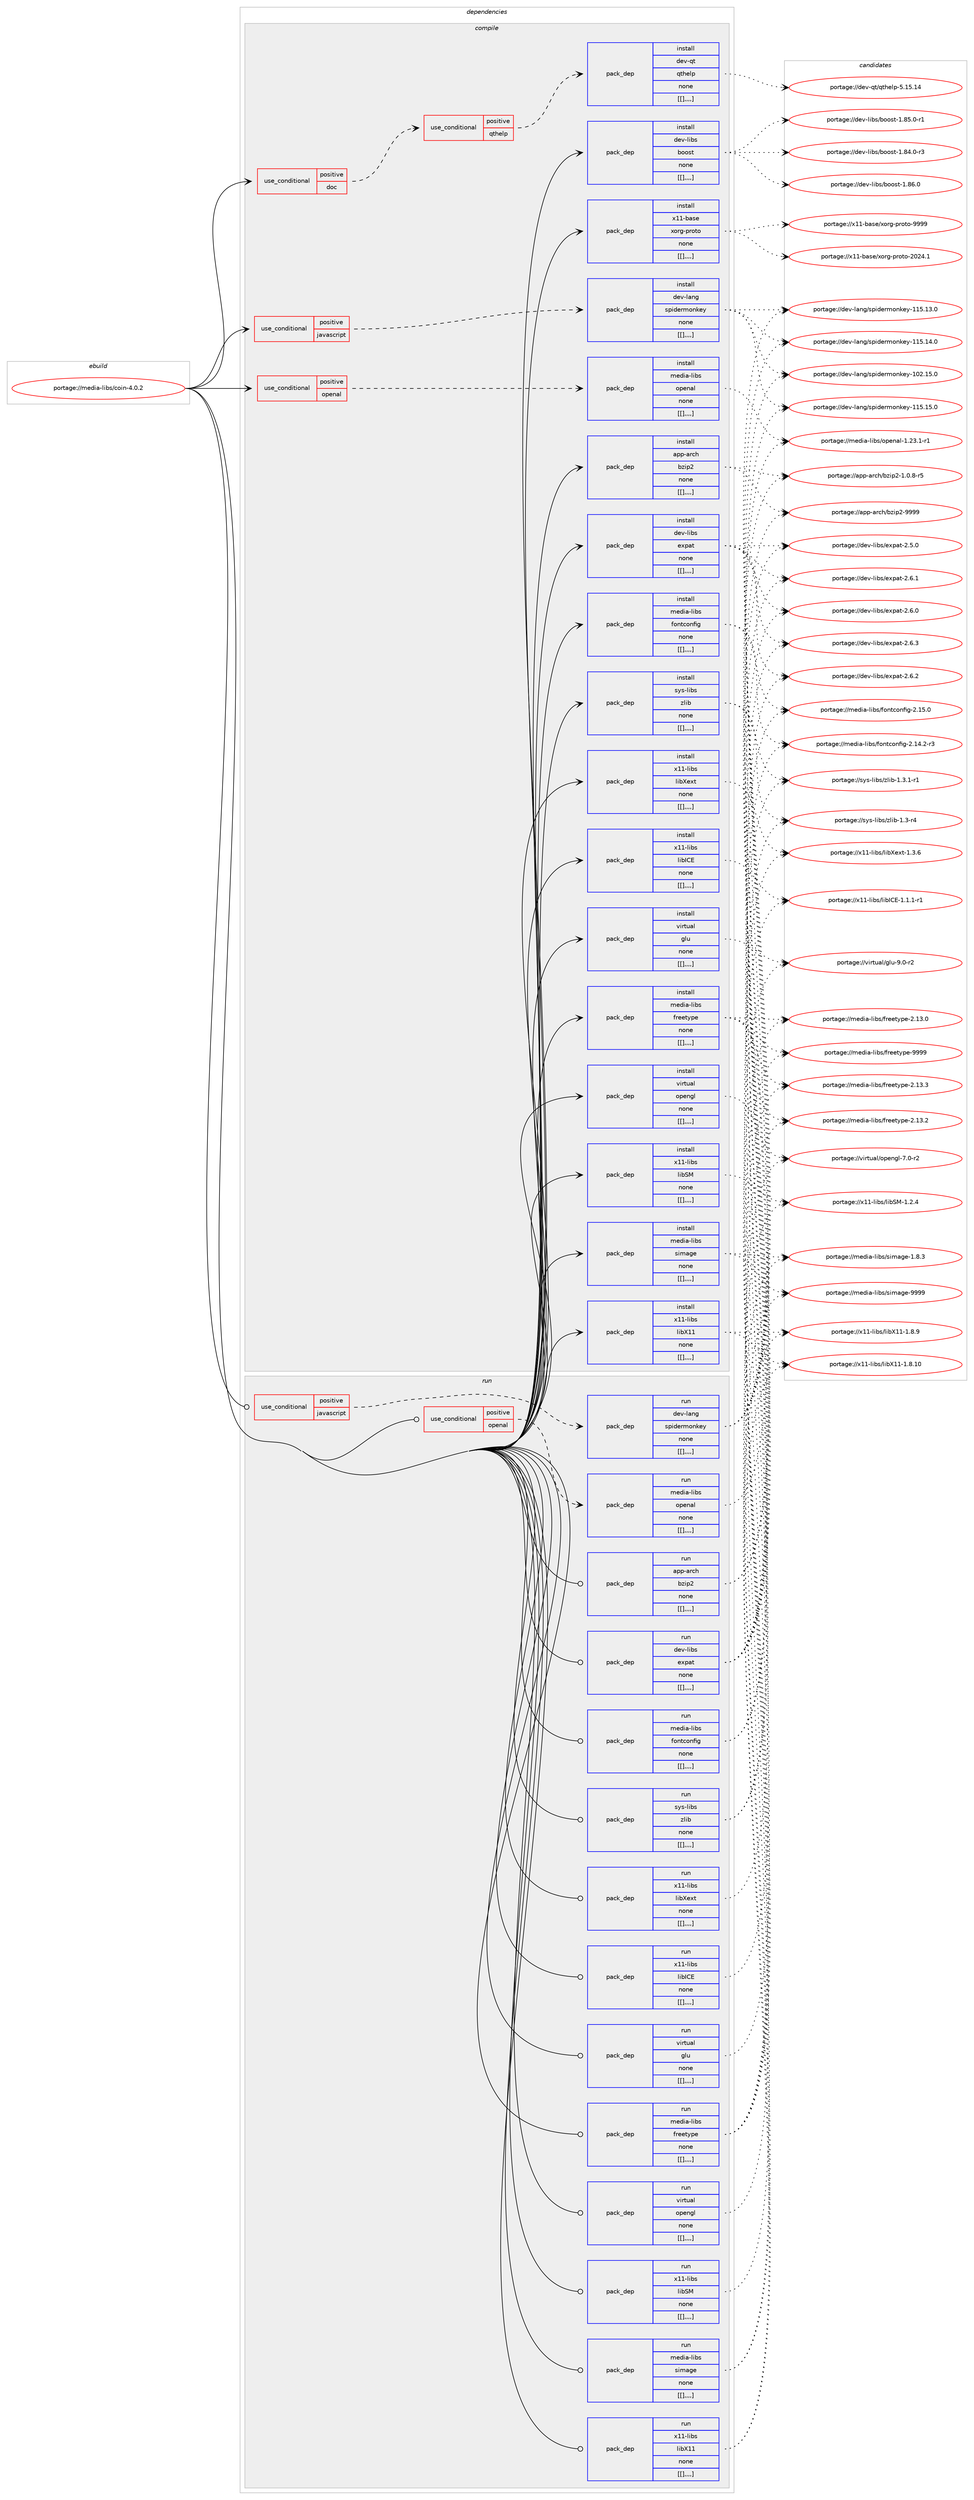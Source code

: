 digraph prolog {

# *************
# Graph options
# *************

newrank=true;
concentrate=true;
compound=true;
graph [rankdir=LR,fontname=Helvetica,fontsize=10,ranksep=1.5];#, ranksep=2.5, nodesep=0.2];
edge  [arrowhead=vee];
node  [fontname=Helvetica,fontsize=10];

# **********
# The ebuild
# **********

subgraph cluster_leftcol {
color=gray;
label=<<i>ebuild</i>>;
id [label="portage://media-libs/coin-4.0.2", color=red, width=4, href="../media-libs/coin-4.0.2.svg"];
}

# ****************
# The dependencies
# ****************

subgraph cluster_midcol {
color=gray;
label=<<i>dependencies</i>>;
subgraph cluster_compile {
fillcolor="#eeeeee";
style=filled;
label=<<i>compile</i>>;
subgraph cond77731 {
dependency311688 [label=<<TABLE BORDER="0" CELLBORDER="1" CELLSPACING="0" CELLPADDING="4"><TR><TD ROWSPAN="3" CELLPADDING="10">use_conditional</TD></TR><TR><TD>positive</TD></TR><TR><TD>doc</TD></TR></TABLE>>, shape=none, color=red];
subgraph cond77732 {
dependency311689 [label=<<TABLE BORDER="0" CELLBORDER="1" CELLSPACING="0" CELLPADDING="4"><TR><TD ROWSPAN="3" CELLPADDING="10">use_conditional</TD></TR><TR><TD>positive</TD></TR><TR><TD>qthelp</TD></TR></TABLE>>, shape=none, color=red];
subgraph pack231433 {
dependency311690 [label=<<TABLE BORDER="0" CELLBORDER="1" CELLSPACING="0" CELLPADDING="4" WIDTH="220"><TR><TD ROWSPAN="6" CELLPADDING="30">pack_dep</TD></TR><TR><TD WIDTH="110">install</TD></TR><TR><TD>dev-qt</TD></TR><TR><TD>qthelp</TD></TR><TR><TD>none</TD></TR><TR><TD>[[],,,,]</TD></TR></TABLE>>, shape=none, color=blue];
}
dependency311689:e -> dependency311690:w [weight=20,style="dashed",arrowhead="vee"];
}
dependency311688:e -> dependency311689:w [weight=20,style="dashed",arrowhead="vee"];
}
id:e -> dependency311688:w [weight=20,style="solid",arrowhead="vee"];
subgraph cond77733 {
dependency311691 [label=<<TABLE BORDER="0" CELLBORDER="1" CELLSPACING="0" CELLPADDING="4"><TR><TD ROWSPAN="3" CELLPADDING="10">use_conditional</TD></TR><TR><TD>positive</TD></TR><TR><TD>javascript</TD></TR></TABLE>>, shape=none, color=red];
subgraph pack231434 {
dependency311692 [label=<<TABLE BORDER="0" CELLBORDER="1" CELLSPACING="0" CELLPADDING="4" WIDTH="220"><TR><TD ROWSPAN="6" CELLPADDING="30">pack_dep</TD></TR><TR><TD WIDTH="110">install</TD></TR><TR><TD>dev-lang</TD></TR><TR><TD>spidermonkey</TD></TR><TR><TD>none</TD></TR><TR><TD>[[],,,,]</TD></TR></TABLE>>, shape=none, color=blue];
}
dependency311691:e -> dependency311692:w [weight=20,style="dashed",arrowhead="vee"];
}
id:e -> dependency311691:w [weight=20,style="solid",arrowhead="vee"];
subgraph cond77734 {
dependency311693 [label=<<TABLE BORDER="0" CELLBORDER="1" CELLSPACING="0" CELLPADDING="4"><TR><TD ROWSPAN="3" CELLPADDING="10">use_conditional</TD></TR><TR><TD>positive</TD></TR><TR><TD>openal</TD></TR></TABLE>>, shape=none, color=red];
subgraph pack231435 {
dependency311694 [label=<<TABLE BORDER="0" CELLBORDER="1" CELLSPACING="0" CELLPADDING="4" WIDTH="220"><TR><TD ROWSPAN="6" CELLPADDING="30">pack_dep</TD></TR><TR><TD WIDTH="110">install</TD></TR><TR><TD>media-libs</TD></TR><TR><TD>openal</TD></TR><TR><TD>none</TD></TR><TR><TD>[[],,,,]</TD></TR></TABLE>>, shape=none, color=blue];
}
dependency311693:e -> dependency311694:w [weight=20,style="dashed",arrowhead="vee"];
}
id:e -> dependency311693:w [weight=20,style="solid",arrowhead="vee"];
subgraph pack231436 {
dependency311695 [label=<<TABLE BORDER="0" CELLBORDER="1" CELLSPACING="0" CELLPADDING="4" WIDTH="220"><TR><TD ROWSPAN="6" CELLPADDING="30">pack_dep</TD></TR><TR><TD WIDTH="110">install</TD></TR><TR><TD>app-arch</TD></TR><TR><TD>bzip2</TD></TR><TR><TD>none</TD></TR><TR><TD>[[],,,,]</TD></TR></TABLE>>, shape=none, color=blue];
}
id:e -> dependency311695:w [weight=20,style="solid",arrowhead="vee"];
subgraph pack231437 {
dependency311696 [label=<<TABLE BORDER="0" CELLBORDER="1" CELLSPACING="0" CELLPADDING="4" WIDTH="220"><TR><TD ROWSPAN="6" CELLPADDING="30">pack_dep</TD></TR><TR><TD WIDTH="110">install</TD></TR><TR><TD>dev-libs</TD></TR><TR><TD>boost</TD></TR><TR><TD>none</TD></TR><TR><TD>[[],,,,]</TD></TR></TABLE>>, shape=none, color=blue];
}
id:e -> dependency311696:w [weight=20,style="solid",arrowhead="vee"];
subgraph pack231438 {
dependency311697 [label=<<TABLE BORDER="0" CELLBORDER="1" CELLSPACING="0" CELLPADDING="4" WIDTH="220"><TR><TD ROWSPAN="6" CELLPADDING="30">pack_dep</TD></TR><TR><TD WIDTH="110">install</TD></TR><TR><TD>dev-libs</TD></TR><TR><TD>expat</TD></TR><TR><TD>none</TD></TR><TR><TD>[[],,,,]</TD></TR></TABLE>>, shape=none, color=blue];
}
id:e -> dependency311697:w [weight=20,style="solid",arrowhead="vee"];
subgraph pack231439 {
dependency311698 [label=<<TABLE BORDER="0" CELLBORDER="1" CELLSPACING="0" CELLPADDING="4" WIDTH="220"><TR><TD ROWSPAN="6" CELLPADDING="30">pack_dep</TD></TR><TR><TD WIDTH="110">install</TD></TR><TR><TD>media-libs</TD></TR><TR><TD>fontconfig</TD></TR><TR><TD>none</TD></TR><TR><TD>[[],,,,]</TD></TR></TABLE>>, shape=none, color=blue];
}
id:e -> dependency311698:w [weight=20,style="solid",arrowhead="vee"];
subgraph pack231440 {
dependency311699 [label=<<TABLE BORDER="0" CELLBORDER="1" CELLSPACING="0" CELLPADDING="4" WIDTH="220"><TR><TD ROWSPAN="6" CELLPADDING="30">pack_dep</TD></TR><TR><TD WIDTH="110">install</TD></TR><TR><TD>media-libs</TD></TR><TR><TD>freetype</TD></TR><TR><TD>none</TD></TR><TR><TD>[[],,,,]</TD></TR></TABLE>>, shape=none, color=blue];
}
id:e -> dependency311699:w [weight=20,style="solid",arrowhead="vee"];
subgraph pack231441 {
dependency311700 [label=<<TABLE BORDER="0" CELLBORDER="1" CELLSPACING="0" CELLPADDING="4" WIDTH="220"><TR><TD ROWSPAN="6" CELLPADDING="30">pack_dep</TD></TR><TR><TD WIDTH="110">install</TD></TR><TR><TD>media-libs</TD></TR><TR><TD>simage</TD></TR><TR><TD>none</TD></TR><TR><TD>[[],,,,]</TD></TR></TABLE>>, shape=none, color=blue];
}
id:e -> dependency311700:w [weight=20,style="solid",arrowhead="vee"];
subgraph pack231442 {
dependency311701 [label=<<TABLE BORDER="0" CELLBORDER="1" CELLSPACING="0" CELLPADDING="4" WIDTH="220"><TR><TD ROWSPAN="6" CELLPADDING="30">pack_dep</TD></TR><TR><TD WIDTH="110">install</TD></TR><TR><TD>sys-libs</TD></TR><TR><TD>zlib</TD></TR><TR><TD>none</TD></TR><TR><TD>[[],,,,]</TD></TR></TABLE>>, shape=none, color=blue];
}
id:e -> dependency311701:w [weight=20,style="solid",arrowhead="vee"];
subgraph pack231443 {
dependency311702 [label=<<TABLE BORDER="0" CELLBORDER="1" CELLSPACING="0" CELLPADDING="4" WIDTH="220"><TR><TD ROWSPAN="6" CELLPADDING="30">pack_dep</TD></TR><TR><TD WIDTH="110">install</TD></TR><TR><TD>virtual</TD></TR><TR><TD>glu</TD></TR><TR><TD>none</TD></TR><TR><TD>[[],,,,]</TD></TR></TABLE>>, shape=none, color=blue];
}
id:e -> dependency311702:w [weight=20,style="solid",arrowhead="vee"];
subgraph pack231444 {
dependency311703 [label=<<TABLE BORDER="0" CELLBORDER="1" CELLSPACING="0" CELLPADDING="4" WIDTH="220"><TR><TD ROWSPAN="6" CELLPADDING="30">pack_dep</TD></TR><TR><TD WIDTH="110">install</TD></TR><TR><TD>virtual</TD></TR><TR><TD>opengl</TD></TR><TR><TD>none</TD></TR><TR><TD>[[],,,,]</TD></TR></TABLE>>, shape=none, color=blue];
}
id:e -> dependency311703:w [weight=20,style="solid",arrowhead="vee"];
subgraph pack231445 {
dependency311704 [label=<<TABLE BORDER="0" CELLBORDER="1" CELLSPACING="0" CELLPADDING="4" WIDTH="220"><TR><TD ROWSPAN="6" CELLPADDING="30">pack_dep</TD></TR><TR><TD WIDTH="110">install</TD></TR><TR><TD>x11-base</TD></TR><TR><TD>xorg-proto</TD></TR><TR><TD>none</TD></TR><TR><TD>[[],,,,]</TD></TR></TABLE>>, shape=none, color=blue];
}
id:e -> dependency311704:w [weight=20,style="solid",arrowhead="vee"];
subgraph pack231446 {
dependency311705 [label=<<TABLE BORDER="0" CELLBORDER="1" CELLSPACING="0" CELLPADDING="4" WIDTH="220"><TR><TD ROWSPAN="6" CELLPADDING="30">pack_dep</TD></TR><TR><TD WIDTH="110">install</TD></TR><TR><TD>x11-libs</TD></TR><TR><TD>libICE</TD></TR><TR><TD>none</TD></TR><TR><TD>[[],,,,]</TD></TR></TABLE>>, shape=none, color=blue];
}
id:e -> dependency311705:w [weight=20,style="solid",arrowhead="vee"];
subgraph pack231447 {
dependency311706 [label=<<TABLE BORDER="0" CELLBORDER="1" CELLSPACING="0" CELLPADDING="4" WIDTH="220"><TR><TD ROWSPAN="6" CELLPADDING="30">pack_dep</TD></TR><TR><TD WIDTH="110">install</TD></TR><TR><TD>x11-libs</TD></TR><TR><TD>libSM</TD></TR><TR><TD>none</TD></TR><TR><TD>[[],,,,]</TD></TR></TABLE>>, shape=none, color=blue];
}
id:e -> dependency311706:w [weight=20,style="solid",arrowhead="vee"];
subgraph pack231448 {
dependency311707 [label=<<TABLE BORDER="0" CELLBORDER="1" CELLSPACING="0" CELLPADDING="4" WIDTH="220"><TR><TD ROWSPAN="6" CELLPADDING="30">pack_dep</TD></TR><TR><TD WIDTH="110">install</TD></TR><TR><TD>x11-libs</TD></TR><TR><TD>libX11</TD></TR><TR><TD>none</TD></TR><TR><TD>[[],,,,]</TD></TR></TABLE>>, shape=none, color=blue];
}
id:e -> dependency311707:w [weight=20,style="solid",arrowhead="vee"];
subgraph pack231449 {
dependency311708 [label=<<TABLE BORDER="0" CELLBORDER="1" CELLSPACING="0" CELLPADDING="4" WIDTH="220"><TR><TD ROWSPAN="6" CELLPADDING="30">pack_dep</TD></TR><TR><TD WIDTH="110">install</TD></TR><TR><TD>x11-libs</TD></TR><TR><TD>libXext</TD></TR><TR><TD>none</TD></TR><TR><TD>[[],,,,]</TD></TR></TABLE>>, shape=none, color=blue];
}
id:e -> dependency311708:w [weight=20,style="solid",arrowhead="vee"];
}
subgraph cluster_compileandrun {
fillcolor="#eeeeee";
style=filled;
label=<<i>compile and run</i>>;
}
subgraph cluster_run {
fillcolor="#eeeeee";
style=filled;
label=<<i>run</i>>;
subgraph cond77735 {
dependency311709 [label=<<TABLE BORDER="0" CELLBORDER="1" CELLSPACING="0" CELLPADDING="4"><TR><TD ROWSPAN="3" CELLPADDING="10">use_conditional</TD></TR><TR><TD>positive</TD></TR><TR><TD>javascript</TD></TR></TABLE>>, shape=none, color=red];
subgraph pack231450 {
dependency311710 [label=<<TABLE BORDER="0" CELLBORDER="1" CELLSPACING="0" CELLPADDING="4" WIDTH="220"><TR><TD ROWSPAN="6" CELLPADDING="30">pack_dep</TD></TR><TR><TD WIDTH="110">run</TD></TR><TR><TD>dev-lang</TD></TR><TR><TD>spidermonkey</TD></TR><TR><TD>none</TD></TR><TR><TD>[[],,,,]</TD></TR></TABLE>>, shape=none, color=blue];
}
dependency311709:e -> dependency311710:w [weight=20,style="dashed",arrowhead="vee"];
}
id:e -> dependency311709:w [weight=20,style="solid",arrowhead="odot"];
subgraph cond77736 {
dependency311711 [label=<<TABLE BORDER="0" CELLBORDER="1" CELLSPACING="0" CELLPADDING="4"><TR><TD ROWSPAN="3" CELLPADDING="10">use_conditional</TD></TR><TR><TD>positive</TD></TR><TR><TD>openal</TD></TR></TABLE>>, shape=none, color=red];
subgraph pack231451 {
dependency311712 [label=<<TABLE BORDER="0" CELLBORDER="1" CELLSPACING="0" CELLPADDING="4" WIDTH="220"><TR><TD ROWSPAN="6" CELLPADDING="30">pack_dep</TD></TR><TR><TD WIDTH="110">run</TD></TR><TR><TD>media-libs</TD></TR><TR><TD>openal</TD></TR><TR><TD>none</TD></TR><TR><TD>[[],,,,]</TD></TR></TABLE>>, shape=none, color=blue];
}
dependency311711:e -> dependency311712:w [weight=20,style="dashed",arrowhead="vee"];
}
id:e -> dependency311711:w [weight=20,style="solid",arrowhead="odot"];
subgraph pack231452 {
dependency311713 [label=<<TABLE BORDER="0" CELLBORDER="1" CELLSPACING="0" CELLPADDING="4" WIDTH="220"><TR><TD ROWSPAN="6" CELLPADDING="30">pack_dep</TD></TR><TR><TD WIDTH="110">run</TD></TR><TR><TD>app-arch</TD></TR><TR><TD>bzip2</TD></TR><TR><TD>none</TD></TR><TR><TD>[[],,,,]</TD></TR></TABLE>>, shape=none, color=blue];
}
id:e -> dependency311713:w [weight=20,style="solid",arrowhead="odot"];
subgraph pack231453 {
dependency311714 [label=<<TABLE BORDER="0" CELLBORDER="1" CELLSPACING="0" CELLPADDING="4" WIDTH="220"><TR><TD ROWSPAN="6" CELLPADDING="30">pack_dep</TD></TR><TR><TD WIDTH="110">run</TD></TR><TR><TD>dev-libs</TD></TR><TR><TD>expat</TD></TR><TR><TD>none</TD></TR><TR><TD>[[],,,,]</TD></TR></TABLE>>, shape=none, color=blue];
}
id:e -> dependency311714:w [weight=20,style="solid",arrowhead="odot"];
subgraph pack231454 {
dependency311715 [label=<<TABLE BORDER="0" CELLBORDER="1" CELLSPACING="0" CELLPADDING="4" WIDTH="220"><TR><TD ROWSPAN="6" CELLPADDING="30">pack_dep</TD></TR><TR><TD WIDTH="110">run</TD></TR><TR><TD>media-libs</TD></TR><TR><TD>fontconfig</TD></TR><TR><TD>none</TD></TR><TR><TD>[[],,,,]</TD></TR></TABLE>>, shape=none, color=blue];
}
id:e -> dependency311715:w [weight=20,style="solid",arrowhead="odot"];
subgraph pack231455 {
dependency311716 [label=<<TABLE BORDER="0" CELLBORDER="1" CELLSPACING="0" CELLPADDING="4" WIDTH="220"><TR><TD ROWSPAN="6" CELLPADDING="30">pack_dep</TD></TR><TR><TD WIDTH="110">run</TD></TR><TR><TD>media-libs</TD></TR><TR><TD>freetype</TD></TR><TR><TD>none</TD></TR><TR><TD>[[],,,,]</TD></TR></TABLE>>, shape=none, color=blue];
}
id:e -> dependency311716:w [weight=20,style="solid",arrowhead="odot"];
subgraph pack231456 {
dependency311717 [label=<<TABLE BORDER="0" CELLBORDER="1" CELLSPACING="0" CELLPADDING="4" WIDTH="220"><TR><TD ROWSPAN="6" CELLPADDING="30">pack_dep</TD></TR><TR><TD WIDTH="110">run</TD></TR><TR><TD>media-libs</TD></TR><TR><TD>simage</TD></TR><TR><TD>none</TD></TR><TR><TD>[[],,,,]</TD></TR></TABLE>>, shape=none, color=blue];
}
id:e -> dependency311717:w [weight=20,style="solid",arrowhead="odot"];
subgraph pack231457 {
dependency311718 [label=<<TABLE BORDER="0" CELLBORDER="1" CELLSPACING="0" CELLPADDING="4" WIDTH="220"><TR><TD ROWSPAN="6" CELLPADDING="30">pack_dep</TD></TR><TR><TD WIDTH="110">run</TD></TR><TR><TD>sys-libs</TD></TR><TR><TD>zlib</TD></TR><TR><TD>none</TD></TR><TR><TD>[[],,,,]</TD></TR></TABLE>>, shape=none, color=blue];
}
id:e -> dependency311718:w [weight=20,style="solid",arrowhead="odot"];
subgraph pack231458 {
dependency311719 [label=<<TABLE BORDER="0" CELLBORDER="1" CELLSPACING="0" CELLPADDING="4" WIDTH="220"><TR><TD ROWSPAN="6" CELLPADDING="30">pack_dep</TD></TR><TR><TD WIDTH="110">run</TD></TR><TR><TD>virtual</TD></TR><TR><TD>glu</TD></TR><TR><TD>none</TD></TR><TR><TD>[[],,,,]</TD></TR></TABLE>>, shape=none, color=blue];
}
id:e -> dependency311719:w [weight=20,style="solid",arrowhead="odot"];
subgraph pack231459 {
dependency311720 [label=<<TABLE BORDER="0" CELLBORDER="1" CELLSPACING="0" CELLPADDING="4" WIDTH="220"><TR><TD ROWSPAN="6" CELLPADDING="30">pack_dep</TD></TR><TR><TD WIDTH="110">run</TD></TR><TR><TD>virtual</TD></TR><TR><TD>opengl</TD></TR><TR><TD>none</TD></TR><TR><TD>[[],,,,]</TD></TR></TABLE>>, shape=none, color=blue];
}
id:e -> dependency311720:w [weight=20,style="solid",arrowhead="odot"];
subgraph pack231460 {
dependency311721 [label=<<TABLE BORDER="0" CELLBORDER="1" CELLSPACING="0" CELLPADDING="4" WIDTH="220"><TR><TD ROWSPAN="6" CELLPADDING="30">pack_dep</TD></TR><TR><TD WIDTH="110">run</TD></TR><TR><TD>x11-libs</TD></TR><TR><TD>libICE</TD></TR><TR><TD>none</TD></TR><TR><TD>[[],,,,]</TD></TR></TABLE>>, shape=none, color=blue];
}
id:e -> dependency311721:w [weight=20,style="solid",arrowhead="odot"];
subgraph pack231461 {
dependency311722 [label=<<TABLE BORDER="0" CELLBORDER="1" CELLSPACING="0" CELLPADDING="4" WIDTH="220"><TR><TD ROWSPAN="6" CELLPADDING="30">pack_dep</TD></TR><TR><TD WIDTH="110">run</TD></TR><TR><TD>x11-libs</TD></TR><TR><TD>libSM</TD></TR><TR><TD>none</TD></TR><TR><TD>[[],,,,]</TD></TR></TABLE>>, shape=none, color=blue];
}
id:e -> dependency311722:w [weight=20,style="solid",arrowhead="odot"];
subgraph pack231462 {
dependency311723 [label=<<TABLE BORDER="0" CELLBORDER="1" CELLSPACING="0" CELLPADDING="4" WIDTH="220"><TR><TD ROWSPAN="6" CELLPADDING="30">pack_dep</TD></TR><TR><TD WIDTH="110">run</TD></TR><TR><TD>x11-libs</TD></TR><TR><TD>libX11</TD></TR><TR><TD>none</TD></TR><TR><TD>[[],,,,]</TD></TR></TABLE>>, shape=none, color=blue];
}
id:e -> dependency311723:w [weight=20,style="solid",arrowhead="odot"];
subgraph pack231463 {
dependency311724 [label=<<TABLE BORDER="0" CELLBORDER="1" CELLSPACING="0" CELLPADDING="4" WIDTH="220"><TR><TD ROWSPAN="6" CELLPADDING="30">pack_dep</TD></TR><TR><TD WIDTH="110">run</TD></TR><TR><TD>x11-libs</TD></TR><TR><TD>libXext</TD></TR><TR><TD>none</TD></TR><TR><TD>[[],,,,]</TD></TR></TABLE>>, shape=none, color=blue];
}
id:e -> dependency311724:w [weight=20,style="solid",arrowhead="odot"];
}
}

# **************
# The candidates
# **************

subgraph cluster_choices {
rank=same;
color=gray;
label=<<i>candidates</i>>;

subgraph choice231433 {
color=black;
nodesep=1;
choice10010111845113116471131161041011081124553464953464952 [label="portage://dev-qt/qthelp-5.15.14", color=red, width=4,href="../dev-qt/qthelp-5.15.14.svg"];
dependency311690:e -> choice10010111845113116471131161041011081124553464953464952:w [style=dotted,weight="100"];
}
subgraph choice231434 {
color=black;
nodesep=1;
choice100101118451089711010347115112105100101114109111110107101121454949534649534648 [label="portage://dev-lang/spidermonkey-115.15.0", color=red, width=4,href="../dev-lang/spidermonkey-115.15.0.svg"];
choice100101118451089711010347115112105100101114109111110107101121454949534649524648 [label="portage://dev-lang/spidermonkey-115.14.0", color=red, width=4,href="../dev-lang/spidermonkey-115.14.0.svg"];
choice100101118451089711010347115112105100101114109111110107101121454949534649514648 [label="portage://dev-lang/spidermonkey-115.13.0", color=red, width=4,href="../dev-lang/spidermonkey-115.13.0.svg"];
choice100101118451089711010347115112105100101114109111110107101121454948504649534648 [label="portage://dev-lang/spidermonkey-102.15.0", color=red, width=4,href="../dev-lang/spidermonkey-102.15.0.svg"];
dependency311692:e -> choice100101118451089711010347115112105100101114109111110107101121454949534649534648:w [style=dotted,weight="100"];
dependency311692:e -> choice100101118451089711010347115112105100101114109111110107101121454949534649524648:w [style=dotted,weight="100"];
dependency311692:e -> choice100101118451089711010347115112105100101114109111110107101121454949534649514648:w [style=dotted,weight="100"];
dependency311692:e -> choice100101118451089711010347115112105100101114109111110107101121454948504649534648:w [style=dotted,weight="100"];
}
subgraph choice231435 {
color=black;
nodesep=1;
choice1091011001059745108105981154711111210111097108454946505146494511449 [label="portage://media-libs/openal-1.23.1-r1", color=red, width=4,href="../media-libs/openal-1.23.1-r1.svg"];
dependency311694:e -> choice1091011001059745108105981154711111210111097108454946505146494511449:w [style=dotted,weight="100"];
}
subgraph choice231436 {
color=black;
nodesep=1;
choice971121124597114991044798122105112504557575757 [label="portage://app-arch/bzip2-9999", color=red, width=4,href="../app-arch/bzip2-9999.svg"];
choice971121124597114991044798122105112504549464846564511453 [label="portage://app-arch/bzip2-1.0.8-r5", color=red, width=4,href="../app-arch/bzip2-1.0.8-r5.svg"];
dependency311695:e -> choice971121124597114991044798122105112504557575757:w [style=dotted,weight="100"];
dependency311695:e -> choice971121124597114991044798122105112504549464846564511453:w [style=dotted,weight="100"];
}
subgraph choice231437 {
color=black;
nodesep=1;
choice1001011184510810598115479811111111511645494656544648 [label="portage://dev-libs/boost-1.86.0", color=red, width=4,href="../dev-libs/boost-1.86.0.svg"];
choice10010111845108105981154798111111115116454946565346484511449 [label="portage://dev-libs/boost-1.85.0-r1", color=red, width=4,href="../dev-libs/boost-1.85.0-r1.svg"];
choice10010111845108105981154798111111115116454946565246484511451 [label="portage://dev-libs/boost-1.84.0-r3", color=red, width=4,href="../dev-libs/boost-1.84.0-r3.svg"];
dependency311696:e -> choice1001011184510810598115479811111111511645494656544648:w [style=dotted,weight="100"];
dependency311696:e -> choice10010111845108105981154798111111115116454946565346484511449:w [style=dotted,weight="100"];
dependency311696:e -> choice10010111845108105981154798111111115116454946565246484511451:w [style=dotted,weight="100"];
}
subgraph choice231438 {
color=black;
nodesep=1;
choice10010111845108105981154710112011297116455046544651 [label="portage://dev-libs/expat-2.6.3", color=red, width=4,href="../dev-libs/expat-2.6.3.svg"];
choice10010111845108105981154710112011297116455046544650 [label="portage://dev-libs/expat-2.6.2", color=red, width=4,href="../dev-libs/expat-2.6.2.svg"];
choice10010111845108105981154710112011297116455046544649 [label="portage://dev-libs/expat-2.6.1", color=red, width=4,href="../dev-libs/expat-2.6.1.svg"];
choice10010111845108105981154710112011297116455046544648 [label="portage://dev-libs/expat-2.6.0", color=red, width=4,href="../dev-libs/expat-2.6.0.svg"];
choice10010111845108105981154710112011297116455046534648 [label="portage://dev-libs/expat-2.5.0", color=red, width=4,href="../dev-libs/expat-2.5.0.svg"];
dependency311697:e -> choice10010111845108105981154710112011297116455046544651:w [style=dotted,weight="100"];
dependency311697:e -> choice10010111845108105981154710112011297116455046544650:w [style=dotted,weight="100"];
dependency311697:e -> choice10010111845108105981154710112011297116455046544649:w [style=dotted,weight="100"];
dependency311697:e -> choice10010111845108105981154710112011297116455046544648:w [style=dotted,weight="100"];
dependency311697:e -> choice10010111845108105981154710112011297116455046534648:w [style=dotted,weight="100"];
}
subgraph choice231439 {
color=black;
nodesep=1;
choice109101100105974510810598115471021111101169911111010210510345504649534648 [label="portage://media-libs/fontconfig-2.15.0", color=red, width=4,href="../media-libs/fontconfig-2.15.0.svg"];
choice1091011001059745108105981154710211111011699111110102105103455046495246504511451 [label="portage://media-libs/fontconfig-2.14.2-r3", color=red, width=4,href="../media-libs/fontconfig-2.14.2-r3.svg"];
dependency311698:e -> choice109101100105974510810598115471021111101169911111010210510345504649534648:w [style=dotted,weight="100"];
dependency311698:e -> choice1091011001059745108105981154710211111011699111110102105103455046495246504511451:w [style=dotted,weight="100"];
}
subgraph choice231440 {
color=black;
nodesep=1;
choice109101100105974510810598115471021141011011161211121014557575757 [label="portage://media-libs/freetype-9999", color=red, width=4,href="../media-libs/freetype-9999.svg"];
choice1091011001059745108105981154710211410110111612111210145504649514651 [label="portage://media-libs/freetype-2.13.3", color=red, width=4,href="../media-libs/freetype-2.13.3.svg"];
choice1091011001059745108105981154710211410110111612111210145504649514650 [label="portage://media-libs/freetype-2.13.2", color=red, width=4,href="../media-libs/freetype-2.13.2.svg"];
choice1091011001059745108105981154710211410110111612111210145504649514648 [label="portage://media-libs/freetype-2.13.0", color=red, width=4,href="../media-libs/freetype-2.13.0.svg"];
dependency311699:e -> choice109101100105974510810598115471021141011011161211121014557575757:w [style=dotted,weight="100"];
dependency311699:e -> choice1091011001059745108105981154710211410110111612111210145504649514651:w [style=dotted,weight="100"];
dependency311699:e -> choice1091011001059745108105981154710211410110111612111210145504649514650:w [style=dotted,weight="100"];
dependency311699:e -> choice1091011001059745108105981154710211410110111612111210145504649514648:w [style=dotted,weight="100"];
}
subgraph choice231441 {
color=black;
nodesep=1;
choice10910110010597451081059811547115105109971031014557575757 [label="portage://media-libs/simage-9999", color=red, width=4,href="../media-libs/simage-9999.svg"];
choice1091011001059745108105981154711510510997103101454946564651 [label="portage://media-libs/simage-1.8.3", color=red, width=4,href="../media-libs/simage-1.8.3.svg"];
dependency311700:e -> choice10910110010597451081059811547115105109971031014557575757:w [style=dotted,weight="100"];
dependency311700:e -> choice1091011001059745108105981154711510510997103101454946564651:w [style=dotted,weight="100"];
}
subgraph choice231442 {
color=black;
nodesep=1;
choice115121115451081059811547122108105984549465146494511449 [label="portage://sys-libs/zlib-1.3.1-r1", color=red, width=4,href="../sys-libs/zlib-1.3.1-r1.svg"];
choice11512111545108105981154712210810598454946514511452 [label="portage://sys-libs/zlib-1.3-r4", color=red, width=4,href="../sys-libs/zlib-1.3-r4.svg"];
dependency311701:e -> choice115121115451081059811547122108105984549465146494511449:w [style=dotted,weight="100"];
dependency311701:e -> choice11512111545108105981154712210810598454946514511452:w [style=dotted,weight="100"];
}
subgraph choice231443 {
color=black;
nodesep=1;
choice1181051141161179710847103108117455746484511450 [label="portage://virtual/glu-9.0-r2", color=red, width=4,href="../virtual/glu-9.0-r2.svg"];
dependency311702:e -> choice1181051141161179710847103108117455746484511450:w [style=dotted,weight="100"];
}
subgraph choice231444 {
color=black;
nodesep=1;
choice1181051141161179710847111112101110103108455546484511450 [label="portage://virtual/opengl-7.0-r2", color=red, width=4,href="../virtual/opengl-7.0-r2.svg"];
dependency311703:e -> choice1181051141161179710847111112101110103108455546484511450:w [style=dotted,weight="100"];
}
subgraph choice231445 {
color=black;
nodesep=1;
choice120494945989711510147120111114103451121141111161114557575757 [label="portage://x11-base/xorg-proto-9999", color=red, width=4,href="../x11-base/xorg-proto-9999.svg"];
choice1204949459897115101471201111141034511211411111611145504850524649 [label="portage://x11-base/xorg-proto-2024.1", color=red, width=4,href="../x11-base/xorg-proto-2024.1.svg"];
dependency311704:e -> choice120494945989711510147120111114103451121141111161114557575757:w [style=dotted,weight="100"];
dependency311704:e -> choice1204949459897115101471201111141034511211411111611145504850524649:w [style=dotted,weight="100"];
}
subgraph choice231446 {
color=black;
nodesep=1;
choice1204949451081059811547108105987367694549464946494511449 [label="portage://x11-libs/libICE-1.1.1-r1", color=red, width=4,href="../x11-libs/libICE-1.1.1-r1.svg"];
dependency311705:e -> choice1204949451081059811547108105987367694549464946494511449:w [style=dotted,weight="100"];
}
subgraph choice231447 {
color=black;
nodesep=1;
choice1204949451081059811547108105988377454946504652 [label="portage://x11-libs/libSM-1.2.4", color=red, width=4,href="../x11-libs/libSM-1.2.4.svg"];
dependency311706:e -> choice1204949451081059811547108105988377454946504652:w [style=dotted,weight="100"];
}
subgraph choice231448 {
color=black;
nodesep=1;
choice12049494510810598115471081059888494945494656464948 [label="portage://x11-libs/libX11-1.8.10", color=red, width=4,href="../x11-libs/libX11-1.8.10.svg"];
choice120494945108105981154710810598884949454946564657 [label="portage://x11-libs/libX11-1.8.9", color=red, width=4,href="../x11-libs/libX11-1.8.9.svg"];
dependency311707:e -> choice12049494510810598115471081059888494945494656464948:w [style=dotted,weight="100"];
dependency311707:e -> choice120494945108105981154710810598884949454946564657:w [style=dotted,weight="100"];
}
subgraph choice231449 {
color=black;
nodesep=1;
choice12049494510810598115471081059888101120116454946514654 [label="portage://x11-libs/libXext-1.3.6", color=red, width=4,href="../x11-libs/libXext-1.3.6.svg"];
dependency311708:e -> choice12049494510810598115471081059888101120116454946514654:w [style=dotted,weight="100"];
}
subgraph choice231450 {
color=black;
nodesep=1;
choice100101118451089711010347115112105100101114109111110107101121454949534649534648 [label="portage://dev-lang/spidermonkey-115.15.0", color=red, width=4,href="../dev-lang/spidermonkey-115.15.0.svg"];
choice100101118451089711010347115112105100101114109111110107101121454949534649524648 [label="portage://dev-lang/spidermonkey-115.14.0", color=red, width=4,href="../dev-lang/spidermonkey-115.14.0.svg"];
choice100101118451089711010347115112105100101114109111110107101121454949534649514648 [label="portage://dev-lang/spidermonkey-115.13.0", color=red, width=4,href="../dev-lang/spidermonkey-115.13.0.svg"];
choice100101118451089711010347115112105100101114109111110107101121454948504649534648 [label="portage://dev-lang/spidermonkey-102.15.0", color=red, width=4,href="../dev-lang/spidermonkey-102.15.0.svg"];
dependency311710:e -> choice100101118451089711010347115112105100101114109111110107101121454949534649534648:w [style=dotted,weight="100"];
dependency311710:e -> choice100101118451089711010347115112105100101114109111110107101121454949534649524648:w [style=dotted,weight="100"];
dependency311710:e -> choice100101118451089711010347115112105100101114109111110107101121454949534649514648:w [style=dotted,weight="100"];
dependency311710:e -> choice100101118451089711010347115112105100101114109111110107101121454948504649534648:w [style=dotted,weight="100"];
}
subgraph choice231451 {
color=black;
nodesep=1;
choice1091011001059745108105981154711111210111097108454946505146494511449 [label="portage://media-libs/openal-1.23.1-r1", color=red, width=4,href="../media-libs/openal-1.23.1-r1.svg"];
dependency311712:e -> choice1091011001059745108105981154711111210111097108454946505146494511449:w [style=dotted,weight="100"];
}
subgraph choice231452 {
color=black;
nodesep=1;
choice971121124597114991044798122105112504557575757 [label="portage://app-arch/bzip2-9999", color=red, width=4,href="../app-arch/bzip2-9999.svg"];
choice971121124597114991044798122105112504549464846564511453 [label="portage://app-arch/bzip2-1.0.8-r5", color=red, width=4,href="../app-arch/bzip2-1.0.8-r5.svg"];
dependency311713:e -> choice971121124597114991044798122105112504557575757:w [style=dotted,weight="100"];
dependency311713:e -> choice971121124597114991044798122105112504549464846564511453:w [style=dotted,weight="100"];
}
subgraph choice231453 {
color=black;
nodesep=1;
choice10010111845108105981154710112011297116455046544651 [label="portage://dev-libs/expat-2.6.3", color=red, width=4,href="../dev-libs/expat-2.6.3.svg"];
choice10010111845108105981154710112011297116455046544650 [label="portage://dev-libs/expat-2.6.2", color=red, width=4,href="../dev-libs/expat-2.6.2.svg"];
choice10010111845108105981154710112011297116455046544649 [label="portage://dev-libs/expat-2.6.1", color=red, width=4,href="../dev-libs/expat-2.6.1.svg"];
choice10010111845108105981154710112011297116455046544648 [label="portage://dev-libs/expat-2.6.0", color=red, width=4,href="../dev-libs/expat-2.6.0.svg"];
choice10010111845108105981154710112011297116455046534648 [label="portage://dev-libs/expat-2.5.0", color=red, width=4,href="../dev-libs/expat-2.5.0.svg"];
dependency311714:e -> choice10010111845108105981154710112011297116455046544651:w [style=dotted,weight="100"];
dependency311714:e -> choice10010111845108105981154710112011297116455046544650:w [style=dotted,weight="100"];
dependency311714:e -> choice10010111845108105981154710112011297116455046544649:w [style=dotted,weight="100"];
dependency311714:e -> choice10010111845108105981154710112011297116455046544648:w [style=dotted,weight="100"];
dependency311714:e -> choice10010111845108105981154710112011297116455046534648:w [style=dotted,weight="100"];
}
subgraph choice231454 {
color=black;
nodesep=1;
choice109101100105974510810598115471021111101169911111010210510345504649534648 [label="portage://media-libs/fontconfig-2.15.0", color=red, width=4,href="../media-libs/fontconfig-2.15.0.svg"];
choice1091011001059745108105981154710211111011699111110102105103455046495246504511451 [label="portage://media-libs/fontconfig-2.14.2-r3", color=red, width=4,href="../media-libs/fontconfig-2.14.2-r3.svg"];
dependency311715:e -> choice109101100105974510810598115471021111101169911111010210510345504649534648:w [style=dotted,weight="100"];
dependency311715:e -> choice1091011001059745108105981154710211111011699111110102105103455046495246504511451:w [style=dotted,weight="100"];
}
subgraph choice231455 {
color=black;
nodesep=1;
choice109101100105974510810598115471021141011011161211121014557575757 [label="portage://media-libs/freetype-9999", color=red, width=4,href="../media-libs/freetype-9999.svg"];
choice1091011001059745108105981154710211410110111612111210145504649514651 [label="portage://media-libs/freetype-2.13.3", color=red, width=4,href="../media-libs/freetype-2.13.3.svg"];
choice1091011001059745108105981154710211410110111612111210145504649514650 [label="portage://media-libs/freetype-2.13.2", color=red, width=4,href="../media-libs/freetype-2.13.2.svg"];
choice1091011001059745108105981154710211410110111612111210145504649514648 [label="portage://media-libs/freetype-2.13.0", color=red, width=4,href="../media-libs/freetype-2.13.0.svg"];
dependency311716:e -> choice109101100105974510810598115471021141011011161211121014557575757:w [style=dotted,weight="100"];
dependency311716:e -> choice1091011001059745108105981154710211410110111612111210145504649514651:w [style=dotted,weight="100"];
dependency311716:e -> choice1091011001059745108105981154710211410110111612111210145504649514650:w [style=dotted,weight="100"];
dependency311716:e -> choice1091011001059745108105981154710211410110111612111210145504649514648:w [style=dotted,weight="100"];
}
subgraph choice231456 {
color=black;
nodesep=1;
choice10910110010597451081059811547115105109971031014557575757 [label="portage://media-libs/simage-9999", color=red, width=4,href="../media-libs/simage-9999.svg"];
choice1091011001059745108105981154711510510997103101454946564651 [label="portage://media-libs/simage-1.8.3", color=red, width=4,href="../media-libs/simage-1.8.3.svg"];
dependency311717:e -> choice10910110010597451081059811547115105109971031014557575757:w [style=dotted,weight="100"];
dependency311717:e -> choice1091011001059745108105981154711510510997103101454946564651:w [style=dotted,weight="100"];
}
subgraph choice231457 {
color=black;
nodesep=1;
choice115121115451081059811547122108105984549465146494511449 [label="portage://sys-libs/zlib-1.3.1-r1", color=red, width=4,href="../sys-libs/zlib-1.3.1-r1.svg"];
choice11512111545108105981154712210810598454946514511452 [label="portage://sys-libs/zlib-1.3-r4", color=red, width=4,href="../sys-libs/zlib-1.3-r4.svg"];
dependency311718:e -> choice115121115451081059811547122108105984549465146494511449:w [style=dotted,weight="100"];
dependency311718:e -> choice11512111545108105981154712210810598454946514511452:w [style=dotted,weight="100"];
}
subgraph choice231458 {
color=black;
nodesep=1;
choice1181051141161179710847103108117455746484511450 [label="portage://virtual/glu-9.0-r2", color=red, width=4,href="../virtual/glu-9.0-r2.svg"];
dependency311719:e -> choice1181051141161179710847103108117455746484511450:w [style=dotted,weight="100"];
}
subgraph choice231459 {
color=black;
nodesep=1;
choice1181051141161179710847111112101110103108455546484511450 [label="portage://virtual/opengl-7.0-r2", color=red, width=4,href="../virtual/opengl-7.0-r2.svg"];
dependency311720:e -> choice1181051141161179710847111112101110103108455546484511450:w [style=dotted,weight="100"];
}
subgraph choice231460 {
color=black;
nodesep=1;
choice1204949451081059811547108105987367694549464946494511449 [label="portage://x11-libs/libICE-1.1.1-r1", color=red, width=4,href="../x11-libs/libICE-1.1.1-r1.svg"];
dependency311721:e -> choice1204949451081059811547108105987367694549464946494511449:w [style=dotted,weight="100"];
}
subgraph choice231461 {
color=black;
nodesep=1;
choice1204949451081059811547108105988377454946504652 [label="portage://x11-libs/libSM-1.2.4", color=red, width=4,href="../x11-libs/libSM-1.2.4.svg"];
dependency311722:e -> choice1204949451081059811547108105988377454946504652:w [style=dotted,weight="100"];
}
subgraph choice231462 {
color=black;
nodesep=1;
choice12049494510810598115471081059888494945494656464948 [label="portage://x11-libs/libX11-1.8.10", color=red, width=4,href="../x11-libs/libX11-1.8.10.svg"];
choice120494945108105981154710810598884949454946564657 [label="portage://x11-libs/libX11-1.8.9", color=red, width=4,href="../x11-libs/libX11-1.8.9.svg"];
dependency311723:e -> choice12049494510810598115471081059888494945494656464948:w [style=dotted,weight="100"];
dependency311723:e -> choice120494945108105981154710810598884949454946564657:w [style=dotted,weight="100"];
}
subgraph choice231463 {
color=black;
nodesep=1;
choice12049494510810598115471081059888101120116454946514654 [label="portage://x11-libs/libXext-1.3.6", color=red, width=4,href="../x11-libs/libXext-1.3.6.svg"];
dependency311724:e -> choice12049494510810598115471081059888101120116454946514654:w [style=dotted,weight="100"];
}
}

}

